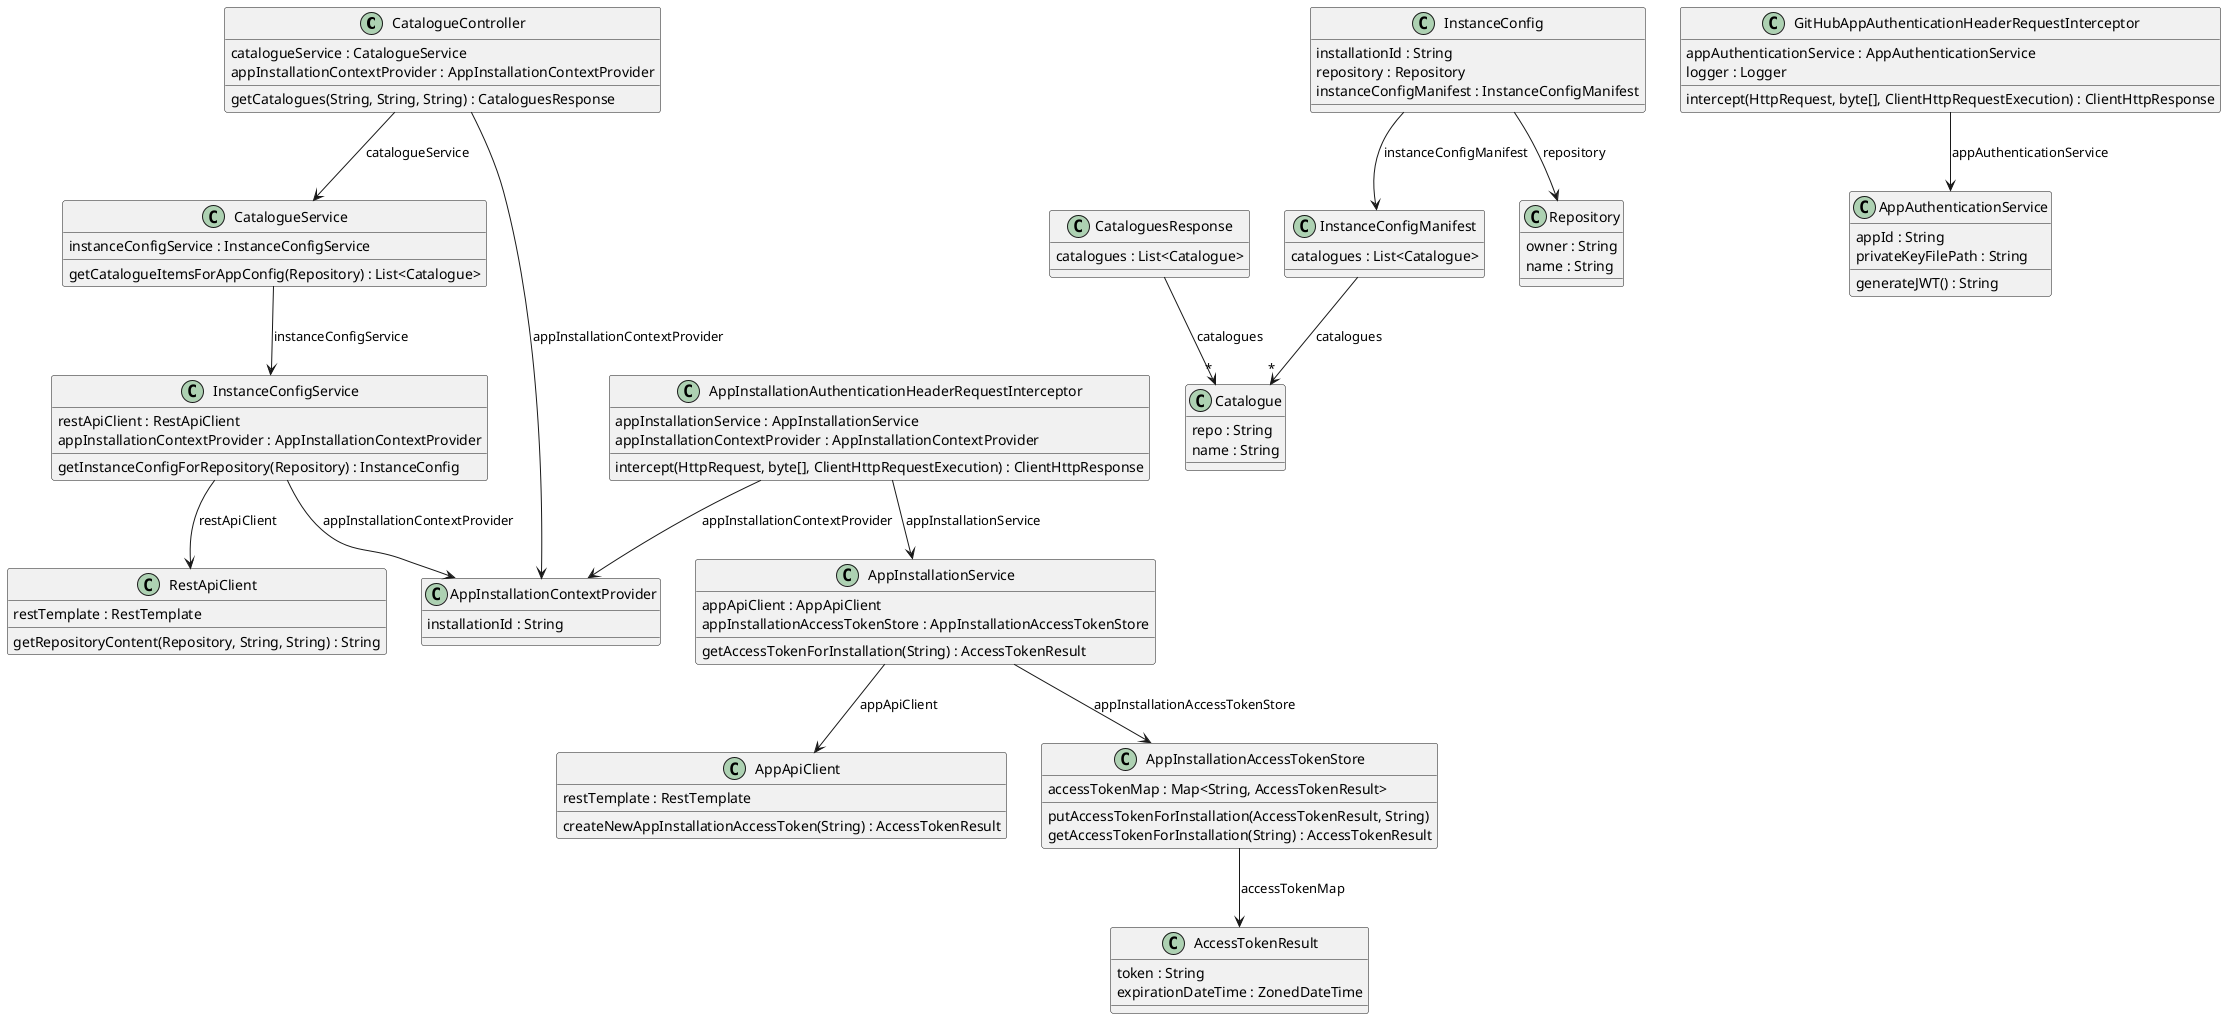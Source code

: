 @startuml

class "CatalogueController" {
  catalogueService : CatalogueService
  appInstallationContextProvider : AppInstallationContextProvider
  getCatalogues(String, String, String) : CataloguesResponse
}

class "CatalogueService" {
  instanceConfigService : InstanceConfigService
  getCatalogueItemsForAppConfig(Repository) : List<Catalogue>
}

class "CataloguesResponse" {
  catalogues : List<Catalogue>
}

class "Catalogue" {
  repo : String
  name : String
}

class "InstanceConfig" {
  installationId : String
  repository : Repository
  instanceConfigManifest : InstanceConfigManifest
}

class "InstanceConfigManifest" {
  catalogues : List<Catalogue>
}

class "InstanceConfigService" {
  restApiClient : RestApiClient
  appInstallationContextProvider : AppInstallationContextProvider
  getInstanceConfigForRepository(Repository) : InstanceConfig
}

class "AccessTokenResult" {
  token : String
  expirationDateTime : ZonedDateTime
}

class "AppApiClient" {
  restTemplate : RestTemplate
  createNewAppInstallationAccessToken(String) : AccessTokenResult
}

class "AppAuthenticationService" {
  appId : String
  privateKeyFilePath : String
  generateJWT() : String
}

class "AppInstallationAccessTokenStore" {
  accessTokenMap : Map<String, AccessTokenResult>
  putAccessTokenForInstallation(AccessTokenResult, String)
  getAccessTokenForInstallation(String) : AccessTokenResult
}

class "AppInstallationAuthenticationHeaderRequestInterceptor" {
  appInstallationService : AppInstallationService
  appInstallationContextProvider : AppInstallationContextProvider
  intercept(HttpRequest, byte[], ClientHttpRequestExecution) : ClientHttpResponse
}

class "AppInstallationContextProvider" {
  installationId : String
}

class "AppInstallationService" {
  appApiClient : AppApiClient
  appInstallationAccessTokenStore : AppInstallationAccessTokenStore
  getAccessTokenForInstallation(String) : AccessTokenResult
}

class "GitHubAppAuthenticationHeaderRequestInterceptor" {
  appAuthenticationService : AppAuthenticationService
  logger : Logger
  intercept(HttpRequest, byte[], ClientHttpRequestExecution) : ClientHttpResponse
}

class "Repository" {
  owner : String
  name : String
}

class "RestApiClient" {
  restTemplate : RestTemplate
  getRepositoryContent(Repository, String, String) : String
}

"CatalogueController" --> "CatalogueService" : catalogueService
"CatalogueController" --> "AppInstallationContextProvider" : appInstallationContextProvider
"CatalogueService" --> "InstanceConfigService" : instanceConfigService
"CataloguesResponse" --> "*" "Catalogue" : catalogues
"InstanceConfig" --> "Repository" : repository
"InstanceConfig" --> "InstanceConfigManifest" : instanceConfigManifest
"InstanceConfigManifest" --> "*" "Catalogue" : catalogues
"InstanceConfigService" --> "RestApiClient" : restApiClient
"InstanceConfigService" --> "AppInstallationContextProvider" : appInstallationContextProvider
"AppInstallationAccessTokenStore" --> "AccessTokenResult" : accessTokenMap
"AppInstallationAuthenticationHeaderRequestInterceptor" --> "AppInstallationService" : appInstallationService
"AppInstallationAuthenticationHeaderRequestInterceptor" --> "AppInstallationContextProvider" : appInstallationContextProvider
"AppInstallationService" --> "AppApiClient" : appApiClient
"AppInstallationService" --> "AppInstallationAccessTokenStore" : appInstallationAccessTokenStore
"GitHubAppAuthenticationHeaderRequestInterceptor" --> "AppAuthenticationService" : appAuthenticationService

@enduml
